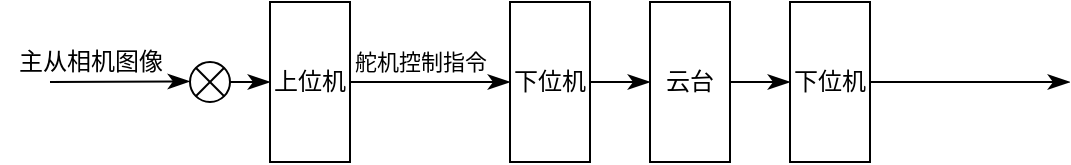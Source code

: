 <mxfile version="15.3.5" type="github">
  <diagram id="jUx1zYtIdx5hsR43YwK0" name="Page-1">
    <mxGraphModel dx="1240" dy="351" grid="1" gridSize="10" guides="1" tooltips="1" connect="1" arrows="1" fold="1" page="1" pageScale="1" pageWidth="827" pageHeight="1169" math="0" shadow="0">
      <root>
        <mxCell id="0" />
        <mxCell id="1" parent="0" />
        <mxCell id="1t6rzBrYcKBUPMHQ7XaG-9" style="edgeStyle=none;curved=1;rounded=0;orthogonalLoop=1;jettySize=auto;html=1;exitX=1;exitY=0.5;exitDx=0;exitDy=0;entryX=0;entryY=0.5;entryDx=0;entryDy=0;endArrow=classicThin;startSize=14;endSize=8;sourcePerimeterSpacing=8;targetPerimeterSpacing=8;endFill=1;" edge="1" parent="1" source="1t6rzBrYcKBUPMHQ7XaG-1" target="1t6rzBrYcKBUPMHQ7XaG-2">
          <mxGeometry relative="1" as="geometry" />
        </mxCell>
        <mxCell id="1t6rzBrYcKBUPMHQ7XaG-1" value="上位机" style="rounded=0;whiteSpace=wrap;html=1;hachureGap=4;pointerEvents=0;" vertex="1" parent="1">
          <mxGeometry x="-680" y="360" width="40" height="80" as="geometry" />
        </mxCell>
        <mxCell id="1t6rzBrYcKBUPMHQ7XaG-10" style="edgeStyle=none;curved=1;rounded=0;orthogonalLoop=1;jettySize=auto;html=1;exitX=1;exitY=0.5;exitDx=0;exitDy=0;entryX=0;entryY=0.5;entryDx=0;entryDy=0;endArrow=classicThin;endFill=1;startSize=14;endSize=8;sourcePerimeterSpacing=8;targetPerimeterSpacing=8;" edge="1" parent="1" source="1t6rzBrYcKBUPMHQ7XaG-2" target="1t6rzBrYcKBUPMHQ7XaG-3">
          <mxGeometry relative="1" as="geometry" />
        </mxCell>
        <mxCell id="1t6rzBrYcKBUPMHQ7XaG-2" value="下位机" style="rounded=0;whiteSpace=wrap;html=1;hachureGap=4;pointerEvents=0;" vertex="1" parent="1">
          <mxGeometry x="-560" y="360" width="40" height="80" as="geometry" />
        </mxCell>
        <mxCell id="1t6rzBrYcKBUPMHQ7XaG-11" style="edgeStyle=none;curved=1;rounded=0;orthogonalLoop=1;jettySize=auto;html=1;exitX=1;exitY=0.5;exitDx=0;exitDy=0;entryX=0;entryY=0.5;entryDx=0;entryDy=0;endArrow=classicThin;endFill=1;startSize=14;endSize=8;sourcePerimeterSpacing=8;targetPerimeterSpacing=8;" edge="1" parent="1" source="1t6rzBrYcKBUPMHQ7XaG-3" target="1t6rzBrYcKBUPMHQ7XaG-4">
          <mxGeometry relative="1" as="geometry" />
        </mxCell>
        <mxCell id="1t6rzBrYcKBUPMHQ7XaG-3" value="云台" style="rounded=0;whiteSpace=wrap;html=1;hachureGap=4;pointerEvents=0;" vertex="1" parent="1">
          <mxGeometry x="-490" y="360" width="40" height="80" as="geometry" />
        </mxCell>
        <mxCell id="1t6rzBrYcKBUPMHQ7XaG-12" style="edgeStyle=none;curved=1;rounded=0;orthogonalLoop=1;jettySize=auto;html=1;exitX=1;exitY=0.5;exitDx=0;exitDy=0;endArrow=classicThin;endFill=1;startSize=14;endSize=8;sourcePerimeterSpacing=8;targetPerimeterSpacing=8;" edge="1" parent="1" source="1t6rzBrYcKBUPMHQ7XaG-4">
          <mxGeometry relative="1" as="geometry">
            <mxPoint x="-280" y="400.034" as="targetPoint" />
          </mxGeometry>
        </mxCell>
        <mxCell id="1t6rzBrYcKBUPMHQ7XaG-4" value="下位机" style="rounded=0;whiteSpace=wrap;html=1;hachureGap=4;pointerEvents=0;" vertex="1" parent="1">
          <mxGeometry x="-420" y="360" width="40" height="80" as="geometry" />
        </mxCell>
        <mxCell id="1t6rzBrYcKBUPMHQ7XaG-8" style="edgeStyle=none;curved=1;rounded=0;orthogonalLoop=1;jettySize=auto;html=1;exitX=1;exitY=0.5;exitDx=0;exitDy=0;entryX=0;entryY=0.5;entryDx=0;entryDy=0;endArrow=classicThin;startSize=14;endSize=8;sourcePerimeterSpacing=8;targetPerimeterSpacing=8;endFill=1;" edge="1" parent="1" source="1t6rzBrYcKBUPMHQ7XaG-6" target="1t6rzBrYcKBUPMHQ7XaG-1">
          <mxGeometry relative="1" as="geometry" />
        </mxCell>
        <mxCell id="1t6rzBrYcKBUPMHQ7XaG-6" value="" style="shape=sumEllipse;perimeter=ellipsePerimeter;whiteSpace=wrap;html=1;backgroundOutline=1;hachureGap=4;pointerEvents=0;" vertex="1" parent="1">
          <mxGeometry x="-720" y="390" width="20" height="20" as="geometry" />
        </mxCell>
        <mxCell id="1t6rzBrYcKBUPMHQ7XaG-13" style="edgeStyle=none;curved=1;rounded=0;orthogonalLoop=1;jettySize=auto;html=1;endArrow=classicThin;endFill=1;startSize=14;endSize=8;sourcePerimeterSpacing=8;targetPerimeterSpacing=8;" edge="1" parent="1">
          <mxGeometry relative="1" as="geometry">
            <mxPoint x="-720" y="399.694" as="targetPoint" />
            <mxPoint x="-790" y="400" as="sourcePoint" />
          </mxGeometry>
        </mxCell>
        <mxCell id="1t6rzBrYcKBUPMHQ7XaG-15" value="主从相机图像" style="text;html=1;align=center;verticalAlign=middle;resizable=0;points=[];autosize=1;strokeColor=none;fillColor=none;" vertex="1" parent="1">
          <mxGeometry x="-815" y="380" width="90" height="20" as="geometry" />
        </mxCell>
        <mxCell id="1t6rzBrYcKBUPMHQ7XaG-16" value="&lt;font style=&quot;line-height: 100% ; font-size: 11px&quot;&gt;舵机控制指令&lt;/font&gt;" style="text;html=1;align=center;verticalAlign=middle;resizable=0;points=[];autosize=1;strokeColor=none;fillColor=none;" vertex="1" parent="1">
          <mxGeometry x="-650" y="380" width="90" height="20" as="geometry" />
        </mxCell>
      </root>
    </mxGraphModel>
  </diagram>
</mxfile>

